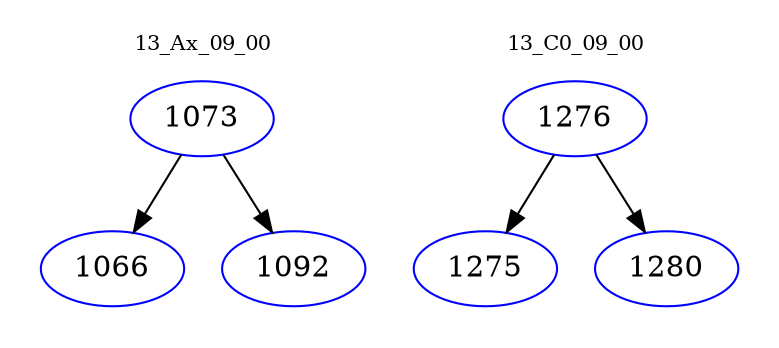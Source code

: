 digraph{
subgraph cluster_0 {
color = white
label = "13_Ax_09_00";
fontsize=10;
T0_1073 [label="1073", color="blue"]
T0_1073 -> T0_1066 [color="black"]
T0_1066 [label="1066", color="blue"]
T0_1073 -> T0_1092 [color="black"]
T0_1092 [label="1092", color="blue"]
}
subgraph cluster_1 {
color = white
label = "13_C0_09_00";
fontsize=10;
T1_1276 [label="1276", color="blue"]
T1_1276 -> T1_1275 [color="black"]
T1_1275 [label="1275", color="blue"]
T1_1276 -> T1_1280 [color="black"]
T1_1280 [label="1280", color="blue"]
}
}
